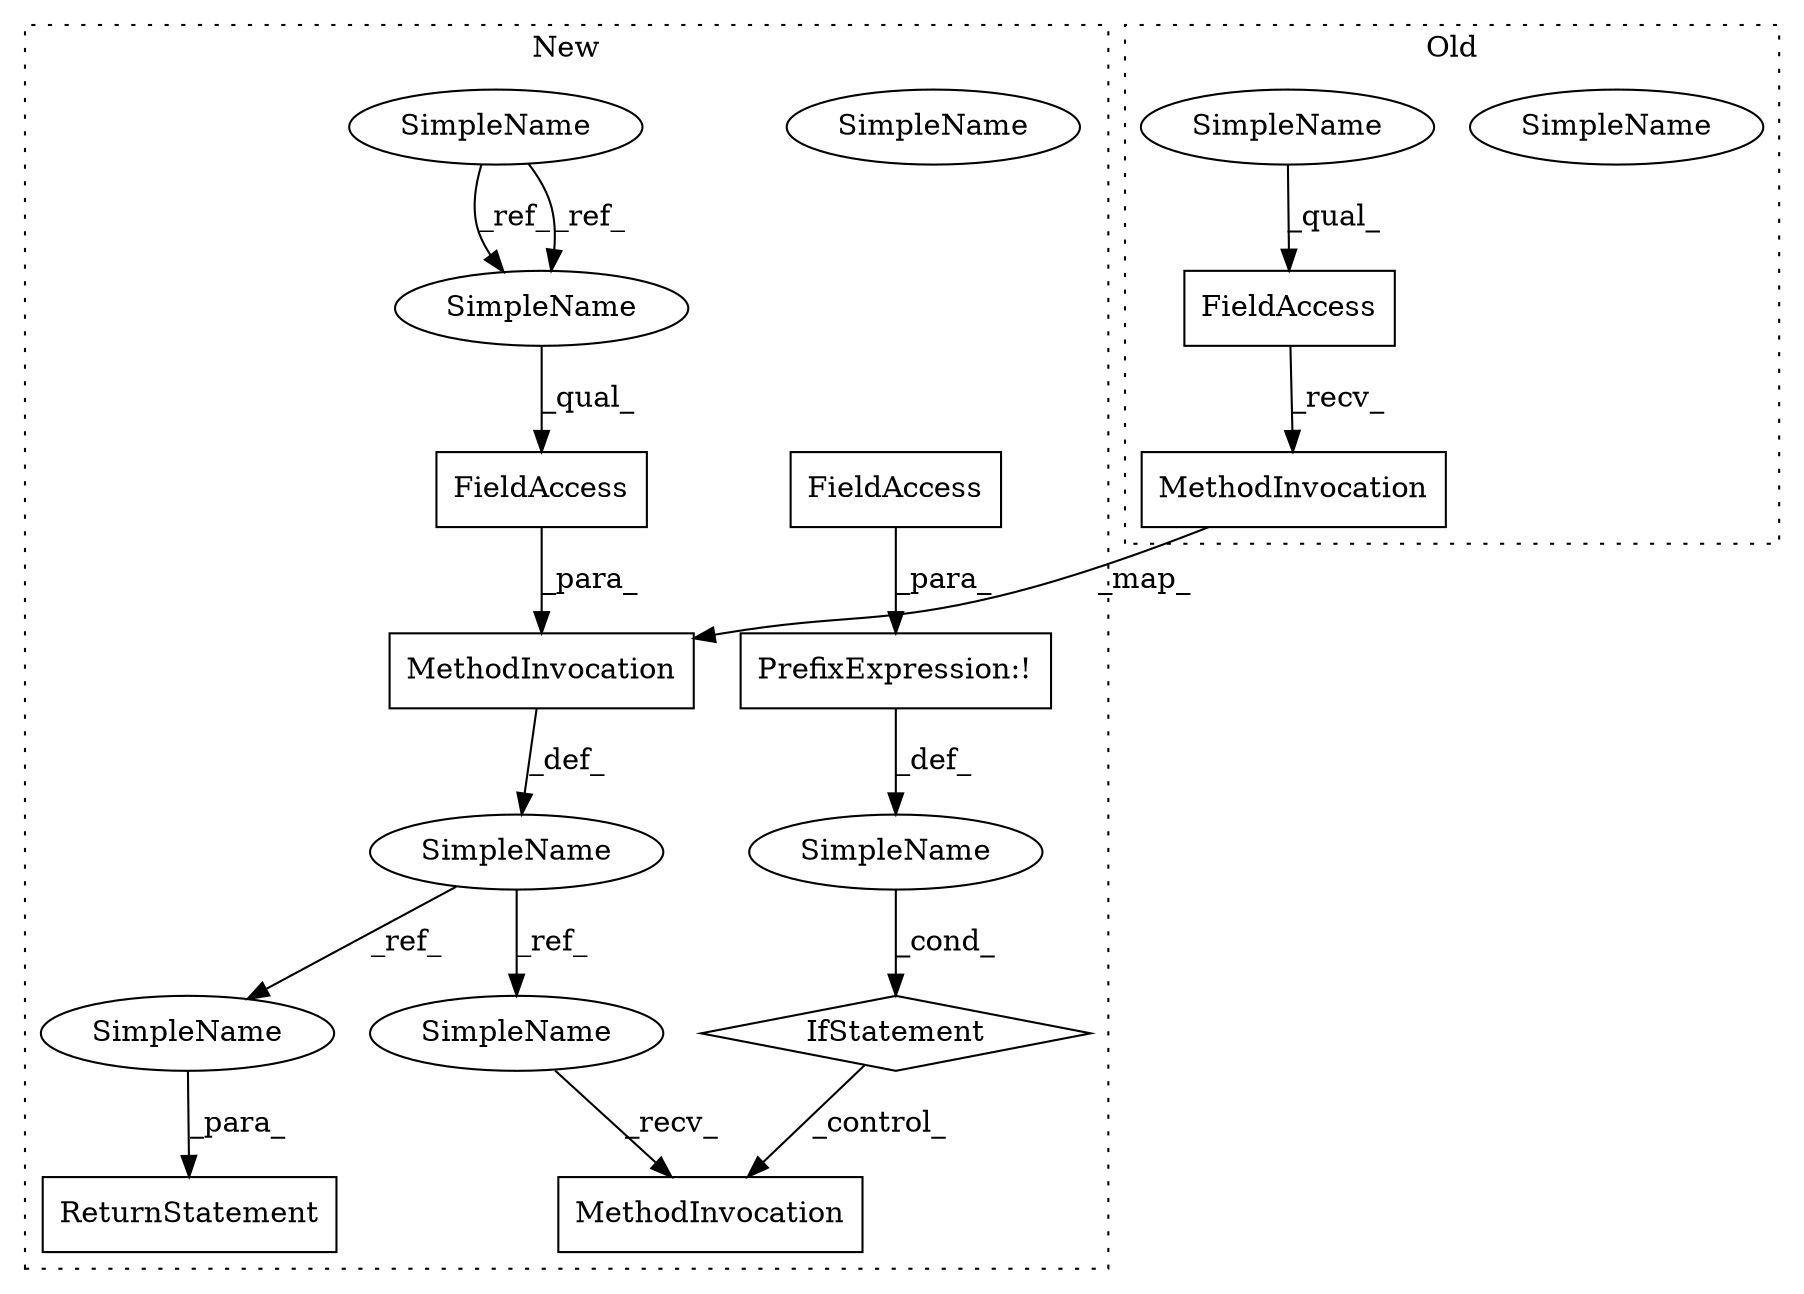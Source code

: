 digraph G {
subgraph cluster0 {
1 [label="FieldAccess" a="22" s="13784" l="10" shape="box"];
5 [label="MethodInvocation" a="32" s="13795,13856" l="5,1" shape="box"];
9 [label="SimpleName" a="42" s="13784" l="4" shape="ellipse"];
17 [label="SimpleName" a="42" s="13784" l="4" shape="ellipse"];
label = "Old";
style="dotted";
}
subgraph cluster1 {
2 [label="FieldAccess" a="22" s="13817" l="24" shape="box"];
3 [label="FieldAccess" a="22" s="13868" l="11" shape="box"];
4 [label="IfStatement" a="25" s="13863,13879" l="4,2" shape="diamond"];
6 [label="MethodInvocation" a="32" s="13897" l="6" shape="box"];
7 [label="MethodInvocation" a="32" s="13767,13854" l="6,1" shape="box"];
8 [label="ReturnStatement" a="41" s="13919" l="7" shape="box"];
10 [label="SimpleName" a="42" s="" l="" shape="ellipse"];
11 [label="SimpleName" a="42" s="13926" l="5" shape="ellipse"];
12 [label="SimpleName" a="42" s="13891" l="5" shape="ellipse"];
13 [label="SimpleName" a="42" s="13817" l="4" shape="ellipse"];
14 [label="SimpleName" a="42" s="13817" l="4" shape="ellipse"];
15 [label="SimpleName" a="42" s="13645" l="4" shape="ellipse"];
16 [label="SimpleName" a="42" s="13761" l="5" shape="ellipse"];
18 [label="PrefixExpression:!" a="38" s="13867" l="1" shape="box"];
label = "New";
style="dotted";
}
1 -> 5 [label="_recv_"];
2 -> 7 [label="_para_"];
3 -> 18 [label="_para_"];
4 -> 6 [label="_control_"];
5 -> 7 [label="_map_"];
7 -> 16 [label="_def_"];
10 -> 4 [label="_cond_"];
11 -> 8 [label="_para_"];
12 -> 6 [label="_recv_"];
14 -> 2 [label="_qual_"];
15 -> 14 [label="_ref_"];
15 -> 14 [label="_ref_"];
16 -> 12 [label="_ref_"];
16 -> 11 [label="_ref_"];
17 -> 1 [label="_qual_"];
18 -> 10 [label="_def_"];
}